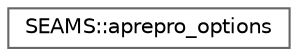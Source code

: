 digraph "Graphical Class Hierarchy"
{
 // LATEX_PDF_SIZE
  bgcolor="transparent";
  edge [fontname=Helvetica,fontsize=10,labelfontname=Helvetica,labelfontsize=10];
  node [fontname=Helvetica,fontsize=10,shape=box,height=0.2,width=0.4];
  rankdir="LR";
  Node0 [id="Node000000",label="SEAMS::aprepro_options",height=0.2,width=0.4,color="grey40", fillcolor="white", style="filled",URL="$structSEAMS_1_1aprepro__options.html",tooltip=" "];
}
